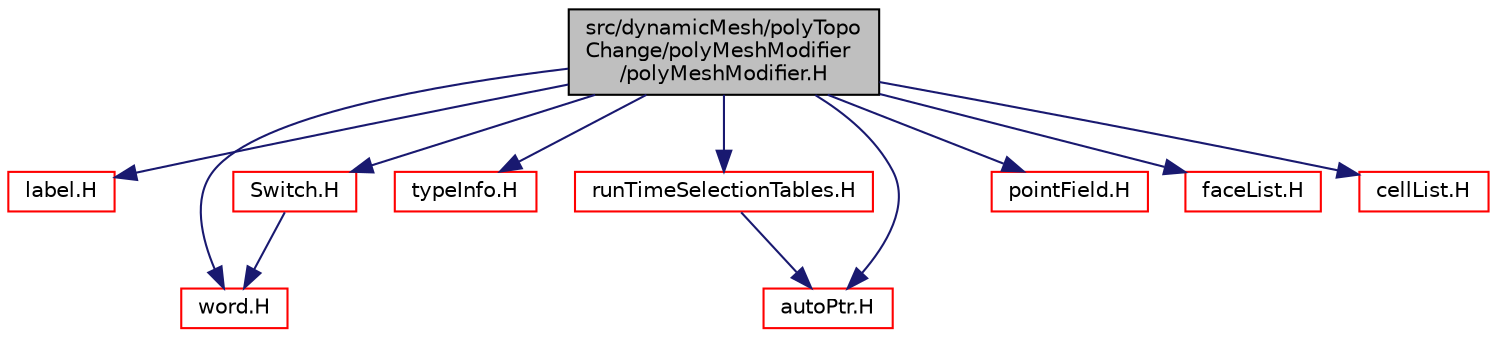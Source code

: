 digraph "src/dynamicMesh/polyTopoChange/polyMeshModifier/polyMeshModifier.H"
{
  bgcolor="transparent";
  edge [fontname="Helvetica",fontsize="10",labelfontname="Helvetica",labelfontsize="10"];
  node [fontname="Helvetica",fontsize="10",shape=record];
  Node0 [label="src/dynamicMesh/polyTopo\lChange/polyMeshModifier\l/polyMeshModifier.H",height=0.2,width=0.4,color="black", fillcolor="grey75", style="filled", fontcolor="black"];
  Node0 -> Node1 [color="midnightblue",fontsize="10",style="solid",fontname="Helvetica"];
  Node1 [label="label.H",height=0.2,width=0.4,color="red",URL="$a13142.html"];
  Node0 -> Node7 [color="midnightblue",fontsize="10",style="solid",fontname="Helvetica"];
  Node7 [label="word.H",height=0.2,width=0.4,color="red",URL="$a13514.html"];
  Node0 -> Node22 [color="midnightblue",fontsize="10",style="solid",fontname="Helvetica"];
  Node22 [label="Switch.H",height=0.2,width=0.4,color="red",URL="$a12926.html"];
  Node22 -> Node7 [color="midnightblue",fontsize="10",style="solid",fontname="Helvetica"];
  Node0 -> Node24 [color="midnightblue",fontsize="10",style="solid",fontname="Helvetica"];
  Node24 [label="typeInfo.H",height=0.2,width=0.4,color="red",URL="$a10055.html"];
  Node0 -> Node53 [color="midnightblue",fontsize="10",style="solid",fontname="Helvetica"];
  Node53 [label="runTimeSelectionTables.H",height=0.2,width=0.4,color="red",URL="$a09992.html",tooltip="Macros to ease declaration of run-time selection tables. "];
  Node53 -> Node58 [color="midnightblue",fontsize="10",style="solid",fontname="Helvetica"];
  Node58 [label="autoPtr.H",height=0.2,width=0.4,color="red",URL="$a11828.html"];
  Node0 -> Node58 [color="midnightblue",fontsize="10",style="solid",fontname="Helvetica"];
  Node0 -> Node67 [color="midnightblue",fontsize="10",style="solid",fontname="Helvetica"];
  Node67 [label="pointField.H",height=0.2,width=0.4,color="red",URL="$a12830.html"];
  Node0 -> Node129 [color="midnightblue",fontsize="10",style="solid",fontname="Helvetica"];
  Node129 [label="faceList.H",height=0.2,width=0.4,color="red",URL="$a12101.html"];
  Node0 -> Node160 [color="midnightblue",fontsize="10",style="solid",fontname="Helvetica"];
  Node160 [label="cellList.H",height=0.2,width=0.4,color="red",URL="$a11951.html"];
}
